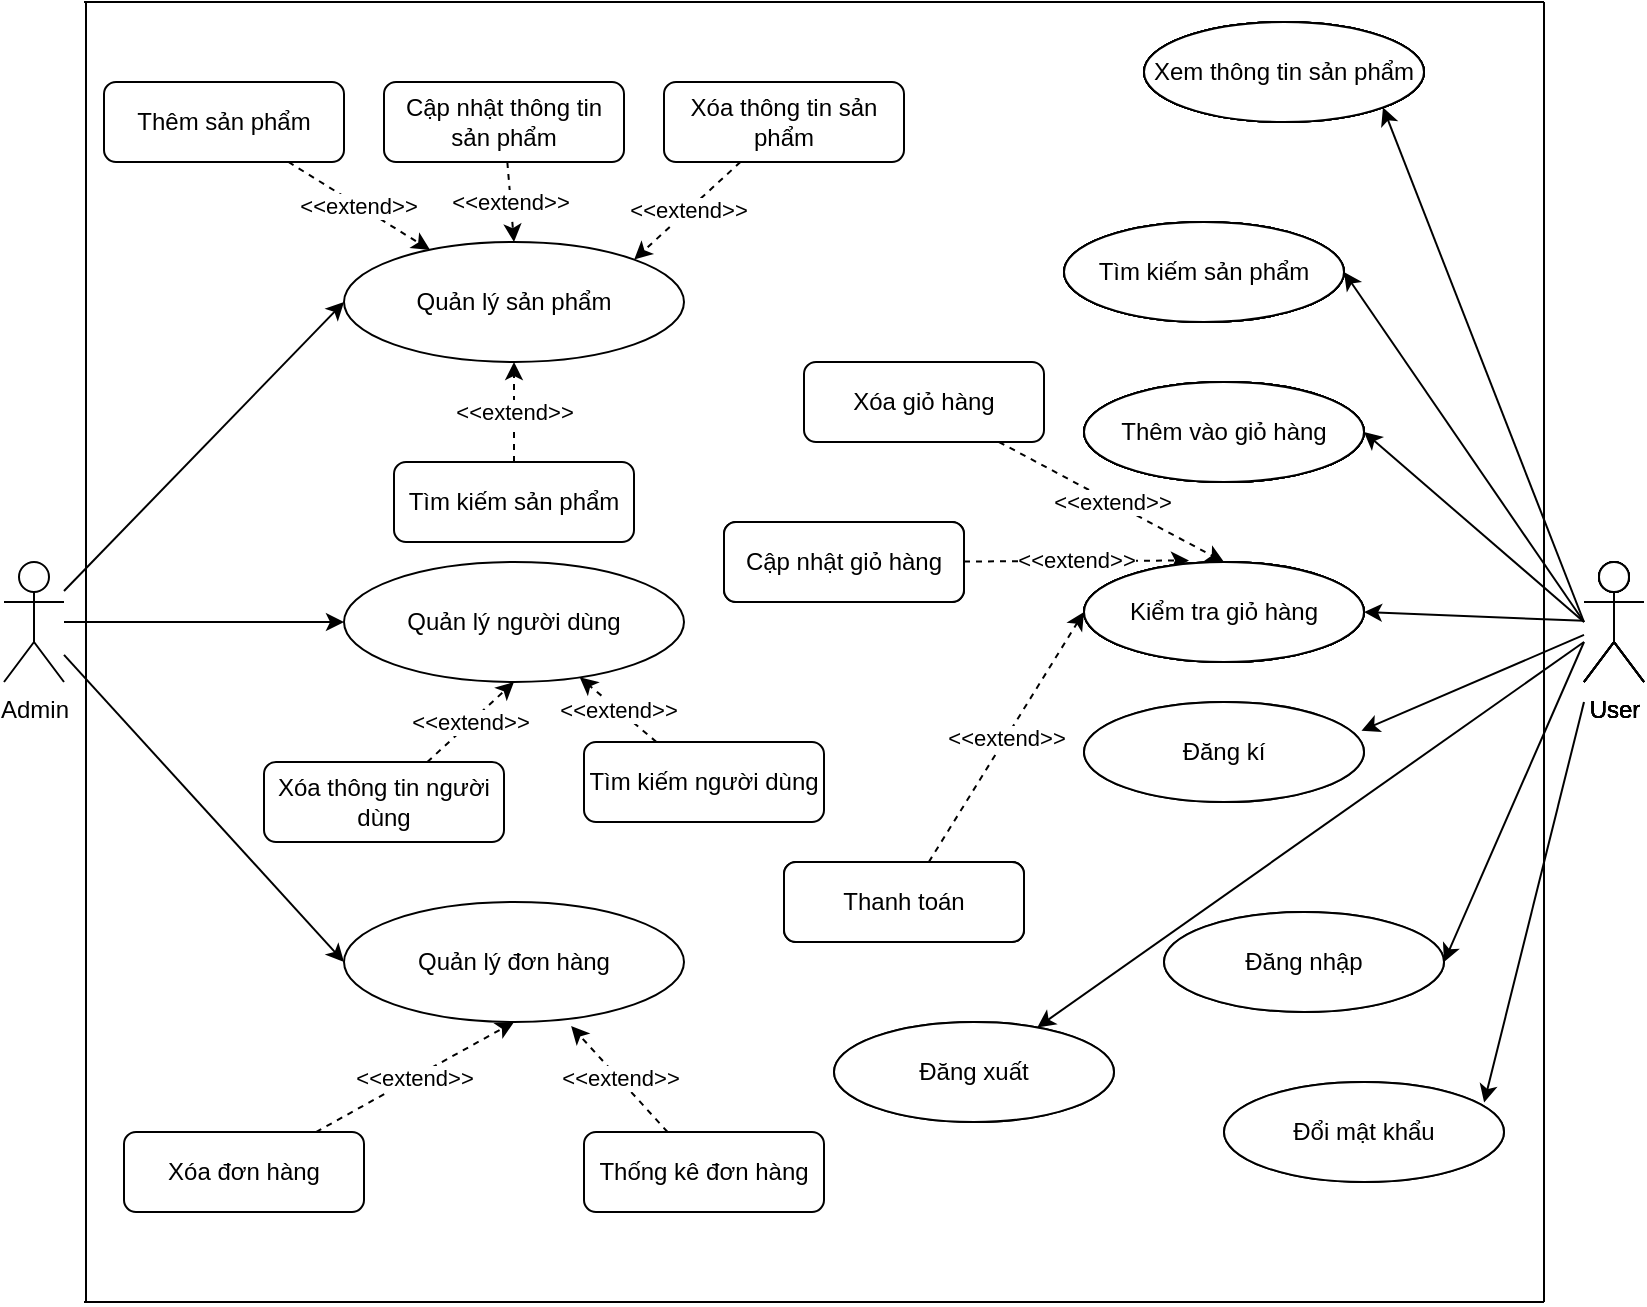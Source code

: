 <mxfile version="20.3.0" type="device" pages="5"><diagram id="xYmyKhnYwlfT40Pe_cfq" name="UC Tổng"><mxGraphModel dx="1117" dy="759" grid="1" gridSize="10" guides="1" tooltips="1" connect="1" arrows="1" fold="1" page="1" pageScale="1" pageWidth="850" pageHeight="1100" math="0" shadow="0"><root><mxCell id="0"/><mxCell id="1" parent="0"/><mxCell id="8MfMx5wrHWIkAuLsoWT--35" style="orthogonalLoop=1;jettySize=auto;html=1;entryX=0;entryY=0.5;entryDx=0;entryDy=0;verticalAlign=middle;rounded=0;jumpStyle=none;" parent="1" source="8MfMx5wrHWIkAuLsoWT--1" target="8MfMx5wrHWIkAuLsoWT--10" edge="1"><mxGeometry relative="1" as="geometry"/></mxCell><mxCell id="8MfMx5wrHWIkAuLsoWT--37" style="edgeStyle=none;rounded=0;jumpStyle=none;orthogonalLoop=1;jettySize=auto;html=1;entryX=0;entryY=0.5;entryDx=0;entryDy=0;" parent="1" source="8MfMx5wrHWIkAuLsoWT--1" target="8MfMx5wrHWIkAuLsoWT--12" edge="1"><mxGeometry relative="1" as="geometry"/></mxCell><mxCell id="8MfMx5wrHWIkAuLsoWT--38" style="edgeStyle=none;rounded=0;jumpStyle=none;orthogonalLoop=1;jettySize=auto;html=1;entryX=0;entryY=0.5;entryDx=0;entryDy=0;" parent="1" source="8MfMx5wrHWIkAuLsoWT--1" target="8MfMx5wrHWIkAuLsoWT--11" edge="1"><mxGeometry relative="1" as="geometry"/></mxCell><mxCell id="8MfMx5wrHWIkAuLsoWT--1" value="Admin" style="shape=umlActor;verticalLabelPosition=bottom;verticalAlign=top;html=1;outlineConnect=0;gradientColor=#ffffff;" parent="1" vertex="1"><mxGeometry x="10" y="360" width="30" height="60" as="geometry"/></mxCell><mxCell id="8MfMx5wrHWIkAuLsoWT--49" style="edgeStyle=none;rounded=0;jumpStyle=none;orthogonalLoop=1;jettySize=auto;html=1;entryX=1;entryY=1;entryDx=0;entryDy=0;" parent="1" target="8MfMx5wrHWIkAuLsoWT--24" edge="1"><mxGeometry relative="1" as="geometry"><mxPoint x="800" y="390" as="sourcePoint"/></mxGeometry></mxCell><mxCell id="8MfMx5wrHWIkAuLsoWT--50" style="edgeStyle=none;rounded=0;jumpStyle=none;orthogonalLoop=1;jettySize=auto;html=1;entryX=0.991;entryY=0.287;entryDx=0;entryDy=0;entryPerimeter=0;" parent="1" target="8MfMx5wrHWIkAuLsoWT--23" edge="1" source="8MfMx5wrHWIkAuLsoWT--7"><mxGeometry relative="1" as="geometry"><mxPoint x="815" y="360" as="sourcePoint"/></mxGeometry></mxCell><mxCell id="8MfMx5wrHWIkAuLsoWT--51" style="edgeStyle=none;rounded=0;jumpStyle=none;orthogonalLoop=1;jettySize=auto;html=1;entryX=1;entryY=0.5;entryDx=0;entryDy=0;" parent="1" target="8MfMx5wrHWIkAuLsoWT--31" edge="1"><mxGeometry relative="1" as="geometry"><mxPoint x="800" y="390" as="sourcePoint"/></mxGeometry></mxCell><mxCell id="8MfMx5wrHWIkAuLsoWT--53" style="edgeStyle=none;rounded=0;jumpStyle=none;orthogonalLoop=1;jettySize=auto;html=1;entryX=1;entryY=0.5;entryDx=0;entryDy=0;" parent="1" target="8MfMx5wrHWIkAuLsoWT--26" edge="1"><mxGeometry relative="1" as="geometry"><mxPoint x="800" y="390" as="sourcePoint"/></mxGeometry></mxCell><mxCell id="8MfMx5wrHWIkAuLsoWT--55" style="edgeStyle=none;rounded=0;jumpStyle=none;orthogonalLoop=1;jettySize=auto;html=1;entryX=1;entryY=0.5;entryDx=0;entryDy=0;" parent="1" source="8MfMx5wrHWIkAuLsoWT--7" target="8MfMx5wrHWIkAuLsoWT--27" edge="1"><mxGeometry relative="1" as="geometry"/></mxCell><mxCell id="8MfMx5wrHWIkAuLsoWT--7" value="User" style="shape=umlActor;verticalLabelPosition=bottom;verticalAlign=top;html=1;outlineConnect=0;" parent="1" vertex="1"><mxGeometry x="800" y="360" width="30" height="60" as="geometry"/></mxCell><mxCell id="8MfMx5wrHWIkAuLsoWT--59" style="edgeStyle=none;rounded=0;jumpStyle=none;orthogonalLoop=1;jettySize=auto;html=1;entryX=1;entryY=0.5;entryDx=0;entryDy=0;" parent="1" target="8MfMx5wrHWIkAuLsoWT--28" edge="1"><mxGeometry relative="1" as="geometry"><mxPoint x="800" y="400" as="sourcePoint"/></mxGeometry></mxCell><mxCell id="8MfMx5wrHWIkAuLsoWT--60" style="edgeStyle=none;rounded=0;jumpStyle=none;orthogonalLoop=1;jettySize=auto;html=1;" parent="1" target="8MfMx5wrHWIkAuLsoWT--29" edge="1"><mxGeometry relative="1" as="geometry"><mxPoint x="800" y="400" as="sourcePoint"/></mxGeometry></mxCell><mxCell id="8MfMx5wrHWIkAuLsoWT--61" style="edgeStyle=none;rounded=0;jumpStyle=none;orthogonalLoop=1;jettySize=auto;html=1;entryX=0.929;entryY=0.205;entryDx=0;entryDy=0;entryPerimeter=0;" parent="1" target="8MfMx5wrHWIkAuLsoWT--30" edge="1"><mxGeometry relative="1" as="geometry"><mxPoint x="800" y="430" as="sourcePoint"/></mxGeometry></mxCell><mxCell id="8MfMx5wrHWIkAuLsoWT--10" value="Quản lý sản phẩm" style="ellipse;whiteSpace=wrap;html=1;gradientColor=#ffffff;" parent="1" vertex="1"><mxGeometry x="180" y="200" width="170" height="60" as="geometry"/></mxCell><mxCell id="8MfMx5wrHWIkAuLsoWT--11" value="Quản lý đơn hàng" style="ellipse;whiteSpace=wrap;html=1;gradientColor=#ffffff;" parent="1" vertex="1"><mxGeometry x="180" y="530" width="170" height="60" as="geometry"/></mxCell><mxCell id="8MfMx5wrHWIkAuLsoWT--12" value="Quản lý người dùng" style="ellipse;whiteSpace=wrap;html=1;gradientColor=#ffffff;" parent="1" vertex="1"><mxGeometry x="180" y="360" width="170" height="60" as="geometry"/></mxCell><mxCell id="8MfMx5wrHWIkAuLsoWT--45" value="&amp;lt;&amp;lt;extend&amp;gt;&amp;gt;" style="edgeStyle=none;rounded=0;jumpStyle=none;orthogonalLoop=1;jettySize=auto;html=1;dashed=1;" parent="1" source="8MfMx5wrHWIkAuLsoWT--13" target="8MfMx5wrHWIkAuLsoWT--10" edge="1"><mxGeometry relative="1" as="geometry"/></mxCell><mxCell id="8MfMx5wrHWIkAuLsoWT--13" value="Thêm sản phẩm" style="rounded=1;whiteSpace=wrap;html=1;gradientColor=#ffffff;" parent="1" vertex="1"><mxGeometry x="60" y="120" width="120" height="40" as="geometry"/></mxCell><mxCell id="8MfMx5wrHWIkAuLsoWT--46" value="&amp;lt;&amp;lt;extend&amp;gt;&amp;gt;" style="edgeStyle=none;rounded=0;jumpStyle=none;orthogonalLoop=1;jettySize=auto;html=1;entryX=0.5;entryY=0;entryDx=0;entryDy=0;dashed=1;" parent="1" source="8MfMx5wrHWIkAuLsoWT--14" target="8MfMx5wrHWIkAuLsoWT--10" edge="1"><mxGeometry relative="1" as="geometry"/></mxCell><mxCell id="8MfMx5wrHWIkAuLsoWT--14" value="Cập nhật thông tin sản phẩm" style="rounded=1;whiteSpace=wrap;html=1;gradientColor=#ffffff;" parent="1" vertex="1"><mxGeometry x="200" y="120" width="120" height="40" as="geometry"/></mxCell><mxCell id="8MfMx5wrHWIkAuLsoWT--47" value="&amp;lt;&amp;lt;extend&amp;gt;&amp;gt;" style="edgeStyle=none;rounded=0;jumpStyle=none;orthogonalLoop=1;jettySize=auto;html=1;entryX=1;entryY=0;entryDx=0;entryDy=0;dashed=1;" parent="1" source="8MfMx5wrHWIkAuLsoWT--15" target="8MfMx5wrHWIkAuLsoWT--10" edge="1"><mxGeometry relative="1" as="geometry"/></mxCell><mxCell id="8MfMx5wrHWIkAuLsoWT--15" value="Xóa thông tin sản phẩm" style="rounded=1;whiteSpace=wrap;html=1;gradientColor=#ffffff;" parent="1" vertex="1"><mxGeometry x="340" y="120" width="120" height="40" as="geometry"/></mxCell><mxCell id="8MfMx5wrHWIkAuLsoWT--39" value="&amp;lt;&amp;lt;extend&amp;gt;&amp;gt;" style="edgeStyle=none;rounded=0;jumpStyle=none;orthogonalLoop=1;jettySize=auto;html=1;entryX=0.5;entryY=1;entryDx=0;entryDy=0;dashed=1;" parent="1" source="8MfMx5wrHWIkAuLsoWT--16" target="8MfMx5wrHWIkAuLsoWT--11" edge="1"><mxGeometry relative="1" as="geometry"/></mxCell><mxCell id="8MfMx5wrHWIkAuLsoWT--16" value="Xóa đơn hàng" style="rounded=1;whiteSpace=wrap;html=1;gradientColor=#ffffff;" parent="1" vertex="1"><mxGeometry x="70" y="645" width="120" height="40" as="geometry"/></mxCell><mxCell id="8MfMx5wrHWIkAuLsoWT--40" value="&amp;lt;&amp;lt;extend&amp;gt;&amp;gt;" style="edgeStyle=none;rounded=0;jumpStyle=none;orthogonalLoop=1;jettySize=auto;html=1;entryX=0.668;entryY=1.034;entryDx=0;entryDy=0;dashed=1;entryPerimeter=0;" parent="1" source="8MfMx5wrHWIkAuLsoWT--17" target="8MfMx5wrHWIkAuLsoWT--11" edge="1"><mxGeometry relative="1" as="geometry"/></mxCell><mxCell id="8MfMx5wrHWIkAuLsoWT--17" value="Thống kê đơn hàng" style="rounded=1;whiteSpace=wrap;html=1;gradientColor=#ffffff;" parent="1" vertex="1"><mxGeometry x="300" y="645" width="120" height="40" as="geometry"/></mxCell><mxCell id="8MfMx5wrHWIkAuLsoWT--48" value="&amp;lt;&amp;lt;extend&amp;gt;&amp;gt;" style="edgeStyle=none;rounded=0;jumpStyle=none;orthogonalLoop=1;jettySize=auto;html=1;entryX=0.5;entryY=1;entryDx=0;entryDy=0;dashed=1;" parent="1" source="8MfMx5wrHWIkAuLsoWT--18" target="8MfMx5wrHWIkAuLsoWT--10" edge="1"><mxGeometry relative="1" as="geometry"/></mxCell><mxCell id="8MfMx5wrHWIkAuLsoWT--18" value="Tìm kiếm sản phẩm" style="rounded=1;whiteSpace=wrap;html=1;gradientColor=#ffffff;" parent="1" vertex="1"><mxGeometry x="205" y="310" width="120" height="40" as="geometry"/></mxCell><mxCell id="8MfMx5wrHWIkAuLsoWT--42" value="&amp;lt;&amp;lt;extend&amp;gt;&amp;gt;" style="edgeStyle=none;rounded=0;jumpStyle=none;orthogonalLoop=1;jettySize=auto;html=1;entryX=0.5;entryY=1;entryDx=0;entryDy=0;dashed=1;" parent="1" source="8MfMx5wrHWIkAuLsoWT--20" target="8MfMx5wrHWIkAuLsoWT--12" edge="1"><mxGeometry relative="1" as="geometry"/></mxCell><mxCell id="8MfMx5wrHWIkAuLsoWT--20" value="Xóa thông tin người dùng" style="rounded=1;whiteSpace=wrap;html=1;gradientColor=#ffffff;" parent="1" vertex="1"><mxGeometry x="140" y="460" width="120" height="40" as="geometry"/></mxCell><mxCell id="8MfMx5wrHWIkAuLsoWT--44" value="&amp;lt;&amp;lt;extend&amp;gt;&amp;gt;" style="edgeStyle=none;rounded=0;jumpStyle=none;orthogonalLoop=1;jettySize=auto;html=1;dashed=1;" parent="1" source="8MfMx5wrHWIkAuLsoWT--22" target="8MfMx5wrHWIkAuLsoWT--12" edge="1"><mxGeometry relative="1" as="geometry"/></mxCell><mxCell id="8MfMx5wrHWIkAuLsoWT--22" value="Tìm kiếm người dùng" style="rounded=1;whiteSpace=wrap;html=1;gradientColor=#ffffff;" parent="1" vertex="1"><mxGeometry x="300" y="450" width="120" height="40" as="geometry"/></mxCell><mxCell id="8MfMx5wrHWIkAuLsoWT--23" value="Đăng kí" style="ellipse;whiteSpace=wrap;html=1;gradientColor=#ffffff;" parent="1" vertex="1"><mxGeometry x="550" y="430" width="140" height="50" as="geometry"/></mxCell><mxCell id="8MfMx5wrHWIkAuLsoWT--24" value="Xem thông tin sản phẩm" style="ellipse;whiteSpace=wrap;html=1;gradientColor=#ffffff;" parent="1" vertex="1"><mxGeometry x="580" y="90" width="140" height="50" as="geometry"/></mxCell><mxCell id="8MfMx5wrHWIkAuLsoWT--26" value="Thêm vào giỏ hàng" style="ellipse;whiteSpace=wrap;html=1;gradientColor=#ffffff;" parent="1" vertex="1"><mxGeometry x="550" y="270" width="140" height="50" as="geometry"/></mxCell><mxCell id="8MfMx5wrHWIkAuLsoWT--27" value="Kiểm tra giỏ hàng" style="ellipse;whiteSpace=wrap;html=1;gradientColor=#ffffff;" parent="1" vertex="1"><mxGeometry x="550" y="360" width="140" height="50" as="geometry"/></mxCell><mxCell id="8MfMx5wrHWIkAuLsoWT--28" value="Đăng nhập" style="ellipse;whiteSpace=wrap;html=1;gradientColor=#ffffff;" parent="1" vertex="1"><mxGeometry x="590" y="535" width="140" height="50" as="geometry"/></mxCell><mxCell id="8MfMx5wrHWIkAuLsoWT--29" value="Đăng xuất" style="ellipse;whiteSpace=wrap;html=1;gradientColor=#ffffff;" parent="1" vertex="1"><mxGeometry x="425" y="590" width="140" height="50" as="geometry"/></mxCell><mxCell id="8MfMx5wrHWIkAuLsoWT--30" value="Đổi mật khẩu" style="ellipse;whiteSpace=wrap;html=1;gradientColor=#ffffff;" parent="1" vertex="1"><mxGeometry x="620" y="620" width="140" height="50" as="geometry"/></mxCell><mxCell id="8MfMx5wrHWIkAuLsoWT--31" value="Tìm kiếm sản phẩm" style="ellipse;whiteSpace=wrap;html=1;gradientColor=#ffffff;" parent="1" vertex="1"><mxGeometry x="540" y="190" width="140" height="50" as="geometry"/></mxCell><mxCell id="8MfMx5wrHWIkAuLsoWT--56" value="&amp;lt;&amp;lt;extend&amp;gt;&amp;gt;" style="edgeStyle=none;rounded=0;jumpStyle=none;orthogonalLoop=1;jettySize=auto;html=1;entryX=0.5;entryY=0;entryDx=0;entryDy=0;dashed=1;" parent="1" source="8MfMx5wrHWIkAuLsoWT--32" target="8MfMx5wrHWIkAuLsoWT--27" edge="1"><mxGeometry relative="1" as="geometry"/></mxCell><mxCell id="8MfMx5wrHWIkAuLsoWT--32" value="Xóa giỏ hàng" style="rounded=1;whiteSpace=wrap;html=1;gradientColor=#ffffff;" parent="1" vertex="1"><mxGeometry x="410" y="260" width="120" height="40" as="geometry"/></mxCell><mxCell id="8MfMx5wrHWIkAuLsoWT--57" value="&amp;lt;&amp;lt;extend&amp;gt;&amp;gt;" style="edgeStyle=none;rounded=0;jumpStyle=none;orthogonalLoop=1;jettySize=auto;html=1;entryX=0.375;entryY=-0.015;entryDx=0;entryDy=0;entryPerimeter=0;dashed=1;" parent="1" source="8MfMx5wrHWIkAuLsoWT--33" target="8MfMx5wrHWIkAuLsoWT--27" edge="1"><mxGeometry relative="1" as="geometry"/></mxCell><mxCell id="8MfMx5wrHWIkAuLsoWT--33" value="Cập nhật giỏ hàng" style="rounded=1;whiteSpace=wrap;html=1;gradientColor=#ffffff;" parent="1" vertex="1"><mxGeometry x="370" y="340" width="120" height="40" as="geometry"/></mxCell><mxCell id="8MfMx5wrHWIkAuLsoWT--58" value="&amp;lt;&amp;lt;extend&amp;gt;&amp;gt;" style="edgeStyle=none;rounded=0;jumpStyle=none;orthogonalLoop=1;jettySize=auto;html=1;entryX=0;entryY=0.5;entryDx=0;entryDy=0;dashed=1;" parent="1" source="8MfMx5wrHWIkAuLsoWT--34" target="8MfMx5wrHWIkAuLsoWT--27" edge="1"><mxGeometry relative="1" as="geometry"/></mxCell><mxCell id="8MfMx5wrHWIkAuLsoWT--34" value="Thanh toán" style="rounded=1;whiteSpace=wrap;html=1;gradientColor=#ffffff;" parent="1" vertex="1"><mxGeometry x="400" y="510" width="120" height="40" as="geometry"/></mxCell><mxCell id="8MfMx5wrHWIkAuLsoWT--65" value="" style="endArrow=none;html=1;strokeWidth=1;" parent="1" edge="1"><mxGeometry width="50" height="50" relative="1" as="geometry"><mxPoint x="51" y="730" as="sourcePoint"/><mxPoint x="51" y="80" as="targetPoint"/></mxGeometry></mxCell><mxCell id="8MfMx5wrHWIkAuLsoWT--66" value="" style="endArrow=none;html=1;strokeWidth=1;" parent="1" edge="1"><mxGeometry width="50" height="50" relative="1" as="geometry"><mxPoint x="50" y="730" as="sourcePoint"/><mxPoint x="780" y="730" as="targetPoint"/></mxGeometry></mxCell><mxCell id="8MfMx5wrHWIkAuLsoWT--67" value="" style="endArrow=none;html=1;strokeWidth=1;" parent="1" edge="1"><mxGeometry width="50" height="50" relative="1" as="geometry"><mxPoint x="780" y="730" as="sourcePoint"/><mxPoint x="780" y="80" as="targetPoint"/></mxGeometry></mxCell><mxCell id="8MfMx5wrHWIkAuLsoWT--68" value="" style="endArrow=none;html=1;strokeWidth=1;" parent="1" edge="1"><mxGeometry width="50" height="50" relative="1" as="geometry"><mxPoint x="780" y="80" as="sourcePoint"/><mxPoint x="50" y="80" as="targetPoint"/></mxGeometry></mxCell><mxCell id="InEo4WVliAbwqGZLB3Pb-1" style="edgeStyle=orthogonalEdgeStyle;rounded=0;orthogonalLoop=1;jettySize=auto;html=1;exitX=0.5;exitY=1;exitDx=0;exitDy=0;" parent="1" source="8MfMx5wrHWIkAuLsoWT--33" target="8MfMx5wrHWIkAuLsoWT--33" edge="1"><mxGeometry relative="1" as="geometry"/></mxCell><mxCell id="v7PLOGK15UQkSot0sOxI-1" value="User" style="shape=umlActor;verticalLabelPosition=bottom;verticalAlign=top;html=1;outlineConnect=0;" vertex="1" parent="1"><mxGeometry x="800" y="360" width="30" height="60" as="geometry"/></mxCell><mxCell id="v7PLOGK15UQkSot0sOxI-2" value="User" style="shape=umlActor;verticalLabelPosition=bottom;verticalAlign=top;html=1;outlineConnect=0;" vertex="1" parent="1"><mxGeometry x="800" y="360" width="30" height="60" as="geometry"/></mxCell><mxCell id="v7PLOGK15UQkSot0sOxI-3" value="Thêm vào giỏ hàng" style="ellipse;whiteSpace=wrap;html=1;gradientColor=#ffffff;" vertex="1" parent="1"><mxGeometry x="550" y="270" width="140" height="50" as="geometry"/></mxCell><mxCell id="v7PLOGK15UQkSot0sOxI-4" value="User" style="shape=umlActor;verticalLabelPosition=bottom;verticalAlign=top;html=1;outlineConnect=0;" vertex="1" parent="1"><mxGeometry x="800" y="360" width="30" height="60" as="geometry"/></mxCell><mxCell id="v7PLOGK15UQkSot0sOxI-5" value="Thêm vào giỏ hàng" style="ellipse;whiteSpace=wrap;html=1;gradientColor=#ffffff;" vertex="1" parent="1"><mxGeometry x="550" y="270" width="140" height="50" as="geometry"/></mxCell><mxCell id="v7PLOGK15UQkSot0sOxI-6" value="Kiểm tra giỏ hàng" style="ellipse;whiteSpace=wrap;html=1;gradientColor=#ffffff;" vertex="1" parent="1"><mxGeometry x="550" y="360" width="140" height="50" as="geometry"/></mxCell><mxCell id="v7PLOGK15UQkSot0sOxI-7" value="User" style="shape=umlActor;verticalLabelPosition=bottom;verticalAlign=top;html=1;outlineConnect=0;" vertex="1" parent="1"><mxGeometry x="800" y="360" width="30" height="60" as="geometry"/></mxCell><mxCell id="v7PLOGK15UQkSot0sOxI-8" value="Thêm vào giỏ hàng" style="ellipse;whiteSpace=wrap;html=1;gradientColor=#ffffff;" vertex="1" parent="1"><mxGeometry x="550" y="270" width="140" height="50" as="geometry"/></mxCell><mxCell id="v7PLOGK15UQkSot0sOxI-9" value="Kiểm tra giỏ hàng" style="ellipse;whiteSpace=wrap;html=1;gradientColor=#ffffff;" vertex="1" parent="1"><mxGeometry x="550" y="360" width="140" height="50" as="geometry"/></mxCell><mxCell id="v7PLOGK15UQkSot0sOxI-10" value="User" style="shape=umlActor;verticalLabelPosition=bottom;verticalAlign=top;html=1;outlineConnect=0;" vertex="1" parent="1"><mxGeometry x="800" y="360" width="30" height="60" as="geometry"/></mxCell><mxCell id="v7PLOGK15UQkSot0sOxI-11" value="Thêm vào giỏ hàng" style="ellipse;whiteSpace=wrap;html=1;gradientColor=#ffffff;" vertex="1" parent="1"><mxGeometry x="550" y="270" width="140" height="50" as="geometry"/></mxCell><mxCell id="v7PLOGK15UQkSot0sOxI-12" value="Kiểm tra giỏ hàng" style="ellipse;whiteSpace=wrap;html=1;gradientColor=#ffffff;" vertex="1" parent="1"><mxGeometry x="550" y="360" width="140" height="50" as="geometry"/></mxCell><mxCell id="v7PLOGK15UQkSot0sOxI-13" value="Tìm kiếm sản phẩm" style="ellipse;whiteSpace=wrap;html=1;gradientColor=#ffffff;" vertex="1" parent="1"><mxGeometry x="540" y="190" width="140" height="50" as="geometry"/></mxCell><mxCell id="v7PLOGK15UQkSot0sOxI-14" value="Xem thông tin sản phẩm" style="ellipse;whiteSpace=wrap;html=1;gradientColor=#ffffff;" vertex="1" parent="1"><mxGeometry x="580" y="90" width="140" height="50" as="geometry"/></mxCell><mxCell id="v7PLOGK15UQkSot0sOxI-15" value="Xem thông tin sản phẩm" style="ellipse;whiteSpace=wrap;html=1;gradientColor=#ffffff;" vertex="1" parent="1"><mxGeometry x="580" y="90" width="140" height="50" as="geometry"/></mxCell><mxCell id="v7PLOGK15UQkSot0sOxI-16" value="Xem thông tin sản phẩm" style="ellipse;whiteSpace=wrap;html=1;gradientColor=#ffffff;" vertex="1" parent="1"><mxGeometry x="580" y="90" width="140" height="50" as="geometry"/></mxCell><mxCell id="v7PLOGK15UQkSot0sOxI-17" value="Tìm kiếm sản phẩm" style="ellipse;whiteSpace=wrap;html=1;gradientColor=#ffffff;" vertex="1" parent="1"><mxGeometry x="540" y="190" width="140" height="50" as="geometry"/></mxCell><mxCell id="v7PLOGK15UQkSot0sOxI-18" value="Xem thông tin sản phẩm" style="ellipse;whiteSpace=wrap;html=1;gradientColor=#ffffff;" vertex="1" parent="1"><mxGeometry x="580" y="90" width="140" height="50" as="geometry"/></mxCell><mxCell id="v7PLOGK15UQkSot0sOxI-19" value="Tìm kiếm sản phẩm" style="ellipse;whiteSpace=wrap;html=1;gradientColor=#ffffff;" vertex="1" parent="1"><mxGeometry x="540" y="190" width="140" height="50" as="geometry"/></mxCell><mxCell id="v7PLOGK15UQkSot0sOxI-20" value="Xem thông tin sản phẩm" style="ellipse;whiteSpace=wrap;html=1;gradientColor=#ffffff;" vertex="1" parent="1"><mxGeometry x="580" y="90" width="140" height="50" as="geometry"/></mxCell><mxCell id="v7PLOGK15UQkSot0sOxI-21" value="Tìm kiếm sản phẩm" style="ellipse;whiteSpace=wrap;html=1;gradientColor=#ffffff;" vertex="1" parent="1"><mxGeometry x="540" y="190" width="140" height="50" as="geometry"/></mxCell><mxCell id="v7PLOGK15UQkSot0sOxI-22" value="Thêm vào giỏ hàng" style="ellipse;whiteSpace=wrap;html=1;gradientColor=#ffffff;" vertex="1" parent="1"><mxGeometry x="550" y="270" width="140" height="50" as="geometry"/></mxCell><mxCell id="v7PLOGK15UQkSot0sOxI-23" value="Kiểm tra giỏ hàng" style="ellipse;whiteSpace=wrap;html=1;gradientColor=#ffffff;" vertex="1" parent="1"><mxGeometry x="550" y="360" width="140" height="50" as="geometry"/></mxCell><mxCell id="v7PLOGK15UQkSot0sOxI-24" value="Xem thông tin sản phẩm" style="ellipse;whiteSpace=wrap;html=1;gradientColor=#ffffff;" vertex="1" parent="1"><mxGeometry x="580" y="90" width="140" height="50" as="geometry"/></mxCell><mxCell id="v7PLOGK15UQkSot0sOxI-25" value="Tìm kiếm sản phẩm" style="ellipse;whiteSpace=wrap;html=1;gradientColor=#ffffff;" vertex="1" parent="1"><mxGeometry x="540" y="190" width="140" height="50" as="geometry"/></mxCell><mxCell id="v7PLOGK15UQkSot0sOxI-26" value="Thêm vào giỏ hàng" style="ellipse;whiteSpace=wrap;html=1;gradientColor=#ffffff;" vertex="1" parent="1"><mxGeometry x="550" y="270" width="140" height="50" as="geometry"/></mxCell><mxCell id="v7PLOGK15UQkSot0sOxI-27" value="Kiểm tra giỏ hàng" style="ellipse;whiteSpace=wrap;html=1;gradientColor=#ffffff;" vertex="1" parent="1"><mxGeometry x="550" y="360" width="140" height="50" as="geometry"/></mxCell><mxCell id="v7PLOGK15UQkSot0sOxI-28" value="Đăng kí" style="ellipse;whiteSpace=wrap;html=1;gradientColor=#ffffff;" vertex="1" parent="1"><mxGeometry x="550" y="430" width="140" height="50" as="geometry"/></mxCell><mxCell id="v7PLOGK15UQkSot0sOxI-29" value="Đăng nhập" style="ellipse;whiteSpace=wrap;html=1;gradientColor=#ffffff;" vertex="1" parent="1"><mxGeometry x="590" y="535" width="140" height="50" as="geometry"/></mxCell><mxCell id="v7PLOGK15UQkSot0sOxI-30" value="Đổi mật khẩu" style="ellipse;whiteSpace=wrap;html=1;gradientColor=#ffffff;" vertex="1" parent="1"><mxGeometry x="620" y="620" width="140" height="50" as="geometry"/></mxCell><mxCell id="v7PLOGK15UQkSot0sOxI-31" value="Đăng xuất" style="ellipse;whiteSpace=wrap;html=1;gradientColor=#ffffff;" vertex="1" parent="1"><mxGeometry x="425" y="590" width="140" height="50" as="geometry"/></mxCell><mxCell id="v7PLOGK15UQkSot0sOxI-32" value="Thanh toán" style="rounded=1;whiteSpace=wrap;html=1;gradientColor=#ffffff;" vertex="1" parent="1"><mxGeometry x="400" y="510" width="120" height="40" as="geometry"/></mxCell><mxCell id="v7PLOGK15UQkSot0sOxI-33" value="Cập nhật giỏ hàng" style="rounded=1;whiteSpace=wrap;html=1;gradientColor=#ffffff;" vertex="1" parent="1"><mxGeometry x="370" y="340" width="120" height="40" as="geometry"/></mxCell></root></mxGraphModel></diagram><diagram id="CBkavcTUb1k-5T-62zWz" name="UC Admin"><mxGraphModel dx="1117" dy="759" grid="1" gridSize="10" guides="1" tooltips="1" connect="1" arrows="1" fold="1" page="1" pageScale="1" pageWidth="850" pageHeight="1100" math="0" shadow="0"><root><mxCell id="0"/><mxCell id="1" parent="0"/><mxCell id="kSZb0wZIrActVbfZPG0p-1" style="orthogonalLoop=1;jettySize=auto;html=1;entryX=0;entryY=0.5;entryDx=0;entryDy=0;verticalAlign=middle;rounded=0;jumpStyle=none;" edge="1" parent="1" source="kSZb0wZIrActVbfZPG0p-4" target="kSZb0wZIrActVbfZPG0p-14"><mxGeometry relative="1" as="geometry"/></mxCell><mxCell id="kSZb0wZIrActVbfZPG0p-2" style="edgeStyle=none;rounded=0;jumpStyle=none;orthogonalLoop=1;jettySize=auto;html=1;entryX=0;entryY=0.5;entryDx=0;entryDy=0;" edge="1" parent="1" source="kSZb0wZIrActVbfZPG0p-4" target="kSZb0wZIrActVbfZPG0p-16"><mxGeometry relative="1" as="geometry"/></mxCell><mxCell id="kSZb0wZIrActVbfZPG0p-3" style="edgeStyle=none;rounded=0;jumpStyle=none;orthogonalLoop=1;jettySize=auto;html=1;entryX=0;entryY=0.5;entryDx=0;entryDy=0;" edge="1" parent="1" source="kSZb0wZIrActVbfZPG0p-4" target="kSZb0wZIrActVbfZPG0p-15"><mxGeometry relative="1" as="geometry"/></mxCell><mxCell id="kSZb0wZIrActVbfZPG0p-4" value="Admin" style="shape=umlActor;verticalLabelPosition=bottom;verticalAlign=top;html=1;outlineConnect=0;gradientColor=#ffffff;" vertex="1" parent="1"><mxGeometry x="10" y="360" width="30" height="60" as="geometry"/></mxCell><mxCell id="kSZb0wZIrActVbfZPG0p-14" value="Quản lý sản phẩm" style="ellipse;whiteSpace=wrap;html=1;gradientColor=#ffffff;" vertex="1" parent="1"><mxGeometry x="180" y="200" width="170" height="60" as="geometry"/></mxCell><mxCell id="kSZb0wZIrActVbfZPG0p-15" value="Quản lý đơn hàng" style="ellipse;whiteSpace=wrap;html=1;gradientColor=#ffffff;" vertex="1" parent="1"><mxGeometry x="180" y="530" width="170" height="60" as="geometry"/></mxCell><mxCell id="kSZb0wZIrActVbfZPG0p-16" value="Quản lý người dùng" style="ellipse;whiteSpace=wrap;html=1;gradientColor=#ffffff;" vertex="1" parent="1"><mxGeometry x="180" y="360" width="170" height="60" as="geometry"/></mxCell><mxCell id="kSZb0wZIrActVbfZPG0p-17" value="&amp;lt;&amp;lt;extend&amp;gt;&amp;gt;" style="edgeStyle=none;rounded=0;jumpStyle=none;orthogonalLoop=1;jettySize=auto;html=1;dashed=1;" edge="1" parent="1" source="kSZb0wZIrActVbfZPG0p-18" target="kSZb0wZIrActVbfZPG0p-14"><mxGeometry relative="1" as="geometry"/></mxCell><mxCell id="kSZb0wZIrActVbfZPG0p-18" value="Thêm sản phẩm" style="rounded=1;whiteSpace=wrap;html=1;gradientColor=#ffffff;" vertex="1" parent="1"><mxGeometry x="60" y="120" width="120" height="40" as="geometry"/></mxCell><mxCell id="kSZb0wZIrActVbfZPG0p-19" value="&amp;lt;&amp;lt;extend&amp;gt;&amp;gt;" style="edgeStyle=none;rounded=0;jumpStyle=none;orthogonalLoop=1;jettySize=auto;html=1;entryX=0.5;entryY=0;entryDx=0;entryDy=0;dashed=1;" edge="1" parent="1" source="kSZb0wZIrActVbfZPG0p-20" target="kSZb0wZIrActVbfZPG0p-14"><mxGeometry relative="1" as="geometry"/></mxCell><mxCell id="kSZb0wZIrActVbfZPG0p-20" value="Cập nhật thông tin sản phẩm" style="rounded=1;whiteSpace=wrap;html=1;gradientColor=#ffffff;" vertex="1" parent="1"><mxGeometry x="200" y="120" width="120" height="40" as="geometry"/></mxCell><mxCell id="kSZb0wZIrActVbfZPG0p-21" value="&amp;lt;&amp;lt;extend&amp;gt;&amp;gt;" style="edgeStyle=none;rounded=0;jumpStyle=none;orthogonalLoop=1;jettySize=auto;html=1;entryX=1;entryY=0;entryDx=0;entryDy=0;dashed=1;" edge="1" parent="1" source="kSZb0wZIrActVbfZPG0p-22" target="kSZb0wZIrActVbfZPG0p-14"><mxGeometry relative="1" as="geometry"/></mxCell><mxCell id="kSZb0wZIrActVbfZPG0p-22" value="Xóa thông tin sản phẩm" style="rounded=1;whiteSpace=wrap;html=1;gradientColor=#ffffff;" vertex="1" parent="1"><mxGeometry x="340" y="120" width="120" height="40" as="geometry"/></mxCell><mxCell id="kSZb0wZIrActVbfZPG0p-23" value="&amp;lt;&amp;lt;extend&amp;gt;&amp;gt;" style="edgeStyle=none;rounded=0;jumpStyle=none;orthogonalLoop=1;jettySize=auto;html=1;entryX=0.5;entryY=1;entryDx=0;entryDy=0;dashed=1;" edge="1" parent="1" source="kSZb0wZIrActVbfZPG0p-24" target="kSZb0wZIrActVbfZPG0p-15"><mxGeometry relative="1" as="geometry"/></mxCell><mxCell id="kSZb0wZIrActVbfZPG0p-24" value="Xóa đơn hàng" style="rounded=1;whiteSpace=wrap;html=1;gradientColor=#ffffff;" vertex="1" parent="1"><mxGeometry x="70" y="645" width="120" height="40" as="geometry"/></mxCell><mxCell id="kSZb0wZIrActVbfZPG0p-25" value="&amp;lt;&amp;lt;extend&amp;gt;&amp;gt;" style="edgeStyle=none;rounded=0;jumpStyle=none;orthogonalLoop=1;jettySize=auto;html=1;entryX=0.668;entryY=1.034;entryDx=0;entryDy=0;dashed=1;entryPerimeter=0;" edge="1" parent="1" source="kSZb0wZIrActVbfZPG0p-26" target="kSZb0wZIrActVbfZPG0p-15"><mxGeometry relative="1" as="geometry"/></mxCell><mxCell id="kSZb0wZIrActVbfZPG0p-26" value="Thống kê đơn hàng" style="rounded=1;whiteSpace=wrap;html=1;gradientColor=#ffffff;" vertex="1" parent="1"><mxGeometry x="300" y="645" width="120" height="40" as="geometry"/></mxCell><mxCell id="kSZb0wZIrActVbfZPG0p-27" value="&amp;lt;&amp;lt;extend&amp;gt;&amp;gt;" style="edgeStyle=none;rounded=0;jumpStyle=none;orthogonalLoop=1;jettySize=auto;html=1;entryX=0.5;entryY=1;entryDx=0;entryDy=0;dashed=1;" edge="1" parent="1" source="kSZb0wZIrActVbfZPG0p-28" target="kSZb0wZIrActVbfZPG0p-14"><mxGeometry relative="1" as="geometry"/></mxCell><mxCell id="kSZb0wZIrActVbfZPG0p-28" value="Tìm kiếm sản phẩm" style="rounded=1;whiteSpace=wrap;html=1;gradientColor=#ffffff;" vertex="1" parent="1"><mxGeometry x="205" y="310" width="120" height="40" as="geometry"/></mxCell><mxCell id="kSZb0wZIrActVbfZPG0p-29" value="&amp;lt;&amp;lt;extend&amp;gt;&amp;gt;" style="edgeStyle=none;rounded=0;jumpStyle=none;orthogonalLoop=1;jettySize=auto;html=1;entryX=0.5;entryY=1;entryDx=0;entryDy=0;dashed=1;" edge="1" parent="1" source="kSZb0wZIrActVbfZPG0p-30" target="kSZb0wZIrActVbfZPG0p-16"><mxGeometry relative="1" as="geometry"/></mxCell><mxCell id="kSZb0wZIrActVbfZPG0p-30" value="Xóa thông tin người dùng" style="rounded=1;whiteSpace=wrap;html=1;gradientColor=#ffffff;" vertex="1" parent="1"><mxGeometry x="140" y="460" width="120" height="40" as="geometry"/></mxCell><mxCell id="kSZb0wZIrActVbfZPG0p-31" value="&amp;lt;&amp;lt;extend&amp;gt;&amp;gt;" style="edgeStyle=none;rounded=0;jumpStyle=none;orthogonalLoop=1;jettySize=auto;html=1;dashed=1;" edge="1" parent="1" source="kSZb0wZIrActVbfZPG0p-32" target="kSZb0wZIrActVbfZPG0p-16"><mxGeometry relative="1" as="geometry"/></mxCell><mxCell id="kSZb0wZIrActVbfZPG0p-32" value="Tìm kiếm người dùng" style="rounded=1;whiteSpace=wrap;html=1;gradientColor=#ffffff;" vertex="1" parent="1"><mxGeometry x="300" y="450" width="120" height="40" as="geometry"/></mxCell><mxCell id="kSZb0wZIrActVbfZPG0p-51" style="edgeStyle=orthogonalEdgeStyle;rounded=0;orthogonalLoop=1;jettySize=auto;html=1;exitX=0.5;exitY=1;exitDx=0;exitDy=0;" edge="1" parent="1"><mxGeometry relative="1" as="geometry"><mxPoint x="430" y="380" as="sourcePoint"/><mxPoint x="430" y="380" as="targetPoint"/></mxGeometry></mxCell></root></mxGraphModel></diagram><diagram id="60gfp8Z0OyHgEhxjDl2s" name="UC User"><mxGraphModel dx="1117" dy="759" grid="1" gridSize="10" guides="1" tooltips="1" connect="1" arrows="1" fold="1" page="1" pageScale="1" pageWidth="850" pageHeight="1100" math="0" shadow="0"><root><mxCell id="0"/><mxCell id="1" parent="0"/><mxCell id="wEFPX9C2YukJQZRt2Uf_-5" style="edgeStyle=none;rounded=0;jumpStyle=none;orthogonalLoop=1;jettySize=auto;html=1;entryX=1;entryY=1;entryDx=0;entryDy=0;" edge="1" parent="1" target="wEFPX9C2YukJQZRt2Uf_-34"><mxGeometry relative="1" as="geometry"><mxPoint x="800" y="390" as="sourcePoint"/></mxGeometry></mxCell><mxCell id="wEFPX9C2YukJQZRt2Uf_-6" style="edgeStyle=none;rounded=0;jumpStyle=none;orthogonalLoop=1;jettySize=auto;html=1;entryX=0.991;entryY=0.287;entryDx=0;entryDy=0;entryPerimeter=0;" edge="1" parent="1" source="wEFPX9C2YukJQZRt2Uf_-10" target="wEFPX9C2YukJQZRt2Uf_-33"><mxGeometry relative="1" as="geometry"><mxPoint x="815" y="360" as="sourcePoint"/></mxGeometry></mxCell><mxCell id="wEFPX9C2YukJQZRt2Uf_-7" style="edgeStyle=none;rounded=0;jumpStyle=none;orthogonalLoop=1;jettySize=auto;html=1;entryX=1;entryY=0.5;entryDx=0;entryDy=0;" edge="1" parent="1" target="wEFPX9C2YukJQZRt2Uf_-40"><mxGeometry relative="1" as="geometry"><mxPoint x="800" y="390" as="sourcePoint"/></mxGeometry></mxCell><mxCell id="wEFPX9C2YukJQZRt2Uf_-8" style="edgeStyle=none;rounded=0;jumpStyle=none;orthogonalLoop=1;jettySize=auto;html=1;entryX=1;entryY=0.5;entryDx=0;entryDy=0;" edge="1" parent="1" target="wEFPX9C2YukJQZRt2Uf_-35"><mxGeometry relative="1" as="geometry"><mxPoint x="800" y="390" as="sourcePoint"/></mxGeometry></mxCell><mxCell id="wEFPX9C2YukJQZRt2Uf_-9" style="edgeStyle=none;rounded=0;jumpStyle=none;orthogonalLoop=1;jettySize=auto;html=1;entryX=1;entryY=0.5;entryDx=0;entryDy=0;" edge="1" parent="1" source="wEFPX9C2YukJQZRt2Uf_-10" target="wEFPX9C2YukJQZRt2Uf_-36"><mxGeometry relative="1" as="geometry"/></mxCell><mxCell id="wEFPX9C2YukJQZRt2Uf_-10" value="User" style="shape=umlActor;verticalLabelPosition=bottom;verticalAlign=top;html=1;outlineConnect=0;" vertex="1" parent="1"><mxGeometry x="800" y="360" width="30" height="60" as="geometry"/></mxCell><mxCell id="wEFPX9C2YukJQZRt2Uf_-11" style="edgeStyle=none;rounded=0;jumpStyle=none;orthogonalLoop=1;jettySize=auto;html=1;entryX=1;entryY=0.5;entryDx=0;entryDy=0;" edge="1" parent="1" target="wEFPX9C2YukJQZRt2Uf_-37"><mxGeometry relative="1" as="geometry"><mxPoint x="800" y="400" as="sourcePoint"/></mxGeometry></mxCell><mxCell id="wEFPX9C2YukJQZRt2Uf_-12" style="edgeStyle=none;rounded=0;jumpStyle=none;orthogonalLoop=1;jettySize=auto;html=1;" edge="1" parent="1" target="wEFPX9C2YukJQZRt2Uf_-38"><mxGeometry relative="1" as="geometry"><mxPoint x="800" y="400" as="sourcePoint"/></mxGeometry></mxCell><mxCell id="wEFPX9C2YukJQZRt2Uf_-13" style="edgeStyle=none;rounded=0;jumpStyle=none;orthogonalLoop=1;jettySize=auto;html=1;entryX=0.929;entryY=0.205;entryDx=0;entryDy=0;entryPerimeter=0;" edge="1" parent="1" target="wEFPX9C2YukJQZRt2Uf_-39"><mxGeometry relative="1" as="geometry"><mxPoint x="800" y="430" as="sourcePoint"/></mxGeometry></mxCell><mxCell id="wEFPX9C2YukJQZRt2Uf_-33" value="Đăng kí" style="ellipse;whiteSpace=wrap;html=1;gradientColor=#ffffff;" vertex="1" parent="1"><mxGeometry x="550" y="430" width="140" height="50" as="geometry"/></mxCell><mxCell id="wEFPX9C2YukJQZRt2Uf_-34" value="Xem thông tin sản phẩm" style="ellipse;whiteSpace=wrap;html=1;gradientColor=#ffffff;" vertex="1" parent="1"><mxGeometry x="580" y="90" width="140" height="50" as="geometry"/></mxCell><mxCell id="wEFPX9C2YukJQZRt2Uf_-35" value="Thêm vào giỏ hàng" style="ellipse;whiteSpace=wrap;html=1;gradientColor=#ffffff;" vertex="1" parent="1"><mxGeometry x="550" y="270" width="140" height="50" as="geometry"/></mxCell><mxCell id="wEFPX9C2YukJQZRt2Uf_-36" value="Kiểm tra giỏ hàng" style="ellipse;whiteSpace=wrap;html=1;gradientColor=#ffffff;" vertex="1" parent="1"><mxGeometry x="550" y="360" width="140" height="50" as="geometry"/></mxCell><mxCell id="wEFPX9C2YukJQZRt2Uf_-37" value="Đăng nhập" style="ellipse;whiteSpace=wrap;html=1;gradientColor=#ffffff;" vertex="1" parent="1"><mxGeometry x="590" y="535" width="140" height="50" as="geometry"/></mxCell><mxCell id="wEFPX9C2YukJQZRt2Uf_-38" value="Đăng xuất" style="ellipse;whiteSpace=wrap;html=1;gradientColor=#ffffff;" vertex="1" parent="1"><mxGeometry x="425" y="590" width="140" height="50" as="geometry"/></mxCell><mxCell id="wEFPX9C2YukJQZRt2Uf_-39" value="Đổi mật khẩu" style="ellipse;whiteSpace=wrap;html=1;gradientColor=#ffffff;" vertex="1" parent="1"><mxGeometry x="620" y="620" width="140" height="50" as="geometry"/></mxCell><mxCell id="wEFPX9C2YukJQZRt2Uf_-40" value="Tìm kiếm sản phẩm" style="ellipse;whiteSpace=wrap;html=1;gradientColor=#ffffff;" vertex="1" parent="1"><mxGeometry x="540" y="190" width="140" height="50" as="geometry"/></mxCell><mxCell id="wEFPX9C2YukJQZRt2Uf_-41" value="&amp;lt;&amp;lt;extend&amp;gt;&amp;gt;" style="edgeStyle=none;rounded=0;jumpStyle=none;orthogonalLoop=1;jettySize=auto;html=1;entryX=0.5;entryY=0;entryDx=0;entryDy=0;dashed=1;" edge="1" parent="1" source="wEFPX9C2YukJQZRt2Uf_-42" target="wEFPX9C2YukJQZRt2Uf_-36"><mxGeometry relative="1" as="geometry"/></mxCell><mxCell id="wEFPX9C2YukJQZRt2Uf_-42" value="Xóa giỏ hàng" style="rounded=1;whiteSpace=wrap;html=1;gradientColor=#ffffff;" vertex="1" parent="1"><mxGeometry x="410" y="260" width="120" height="40" as="geometry"/></mxCell><mxCell id="wEFPX9C2YukJQZRt2Uf_-43" value="&amp;lt;&amp;lt;extend&amp;gt;&amp;gt;" style="edgeStyle=none;rounded=0;jumpStyle=none;orthogonalLoop=1;jettySize=auto;html=1;entryX=0.375;entryY=-0.015;entryDx=0;entryDy=0;entryPerimeter=0;dashed=1;" edge="1" parent="1" source="wEFPX9C2YukJQZRt2Uf_-44" target="wEFPX9C2YukJQZRt2Uf_-36"><mxGeometry relative="1" as="geometry"/></mxCell><mxCell id="wEFPX9C2YukJQZRt2Uf_-44" value="Cập nhật giỏ hàng" style="rounded=1;whiteSpace=wrap;html=1;gradientColor=#ffffff;" vertex="1" parent="1"><mxGeometry x="370" y="340" width="120" height="40" as="geometry"/></mxCell><mxCell id="wEFPX9C2YukJQZRt2Uf_-45" value="&amp;lt;&amp;lt;extend&amp;gt;&amp;gt;" style="edgeStyle=none;rounded=0;jumpStyle=none;orthogonalLoop=1;jettySize=auto;html=1;entryX=0;entryY=0.5;entryDx=0;entryDy=0;dashed=1;" edge="1" parent="1" source="wEFPX9C2YukJQZRt2Uf_-46" target="wEFPX9C2YukJQZRt2Uf_-36"><mxGeometry relative="1" as="geometry"/></mxCell><mxCell id="wEFPX9C2YukJQZRt2Uf_-46" value="Thanh toán" style="rounded=1;whiteSpace=wrap;html=1;gradientColor=#ffffff;" vertex="1" parent="1"><mxGeometry x="400" y="510" width="120" height="40" as="geometry"/></mxCell><mxCell id="wEFPX9C2YukJQZRt2Uf_-51" style="edgeStyle=orthogonalEdgeStyle;rounded=0;orthogonalLoop=1;jettySize=auto;html=1;exitX=0.5;exitY=1;exitDx=0;exitDy=0;" edge="1" parent="1" source="wEFPX9C2YukJQZRt2Uf_-44" target="wEFPX9C2YukJQZRt2Uf_-44"><mxGeometry relative="1" as="geometry"/></mxCell><mxCell id="wEFPX9C2YukJQZRt2Uf_-52" value="User" style="shape=umlActor;verticalLabelPosition=bottom;verticalAlign=top;html=1;outlineConnect=0;" vertex="1" parent="1"><mxGeometry x="800" y="360" width="30" height="60" as="geometry"/></mxCell><mxCell id="wEFPX9C2YukJQZRt2Uf_-53" value="User" style="shape=umlActor;verticalLabelPosition=bottom;verticalAlign=top;html=1;outlineConnect=0;" vertex="1" parent="1"><mxGeometry x="800" y="360" width="30" height="60" as="geometry"/></mxCell><mxCell id="wEFPX9C2YukJQZRt2Uf_-54" value="Thêm vào giỏ hàng" style="ellipse;whiteSpace=wrap;html=1;gradientColor=#ffffff;" vertex="1" parent="1"><mxGeometry x="550" y="270" width="140" height="50" as="geometry"/></mxCell><mxCell id="wEFPX9C2YukJQZRt2Uf_-55" value="User" style="shape=umlActor;verticalLabelPosition=bottom;verticalAlign=top;html=1;outlineConnect=0;" vertex="1" parent="1"><mxGeometry x="800" y="360" width="30" height="60" as="geometry"/></mxCell><mxCell id="wEFPX9C2YukJQZRt2Uf_-56" value="Thêm vào giỏ hàng" style="ellipse;whiteSpace=wrap;html=1;gradientColor=#ffffff;" vertex="1" parent="1"><mxGeometry x="550" y="270" width="140" height="50" as="geometry"/></mxCell><mxCell id="wEFPX9C2YukJQZRt2Uf_-57" value="Kiểm tra giỏ hàng" style="ellipse;whiteSpace=wrap;html=1;gradientColor=#ffffff;" vertex="1" parent="1"><mxGeometry x="550" y="360" width="140" height="50" as="geometry"/></mxCell><mxCell id="wEFPX9C2YukJQZRt2Uf_-58" value="User" style="shape=umlActor;verticalLabelPosition=bottom;verticalAlign=top;html=1;outlineConnect=0;" vertex="1" parent="1"><mxGeometry x="800" y="360" width="30" height="60" as="geometry"/></mxCell><mxCell id="wEFPX9C2YukJQZRt2Uf_-59" value="Thêm vào giỏ hàng" style="ellipse;whiteSpace=wrap;html=1;gradientColor=#ffffff;" vertex="1" parent="1"><mxGeometry x="550" y="270" width="140" height="50" as="geometry"/></mxCell><mxCell id="wEFPX9C2YukJQZRt2Uf_-60" value="Kiểm tra giỏ hàng" style="ellipse;whiteSpace=wrap;html=1;gradientColor=#ffffff;" vertex="1" parent="1"><mxGeometry x="550" y="360" width="140" height="50" as="geometry"/></mxCell><mxCell id="wEFPX9C2YukJQZRt2Uf_-61" value="User" style="shape=umlActor;verticalLabelPosition=bottom;verticalAlign=top;html=1;outlineConnect=0;" vertex="1" parent="1"><mxGeometry x="800" y="360" width="30" height="60" as="geometry"/></mxCell><mxCell id="wEFPX9C2YukJQZRt2Uf_-62" value="Thêm vào giỏ hàng" style="ellipse;whiteSpace=wrap;html=1;gradientColor=#ffffff;" vertex="1" parent="1"><mxGeometry x="550" y="270" width="140" height="50" as="geometry"/></mxCell><mxCell id="wEFPX9C2YukJQZRt2Uf_-63" value="Kiểm tra giỏ hàng" style="ellipse;whiteSpace=wrap;html=1;gradientColor=#ffffff;" vertex="1" parent="1"><mxGeometry x="550" y="360" width="140" height="50" as="geometry"/></mxCell><mxCell id="wEFPX9C2YukJQZRt2Uf_-64" value="Tìm kiếm sản phẩm" style="ellipse;whiteSpace=wrap;html=1;gradientColor=#ffffff;" vertex="1" parent="1"><mxGeometry x="540" y="190" width="140" height="50" as="geometry"/></mxCell><mxCell id="wEFPX9C2YukJQZRt2Uf_-65" value="Xem thông tin sản phẩm" style="ellipse;whiteSpace=wrap;html=1;gradientColor=#ffffff;" vertex="1" parent="1"><mxGeometry x="580" y="90" width="140" height="50" as="geometry"/></mxCell><mxCell id="wEFPX9C2YukJQZRt2Uf_-66" value="Xem thông tin sản phẩm" style="ellipse;whiteSpace=wrap;html=1;gradientColor=#ffffff;" vertex="1" parent="1"><mxGeometry x="580" y="90" width="140" height="50" as="geometry"/></mxCell><mxCell id="wEFPX9C2YukJQZRt2Uf_-67" value="Xem thông tin sản phẩm" style="ellipse;whiteSpace=wrap;html=1;gradientColor=#ffffff;" vertex="1" parent="1"><mxGeometry x="580" y="90" width="140" height="50" as="geometry"/></mxCell><mxCell id="wEFPX9C2YukJQZRt2Uf_-68" value="Tìm kiếm sản phẩm" style="ellipse;whiteSpace=wrap;html=1;gradientColor=#ffffff;" vertex="1" parent="1"><mxGeometry x="540" y="190" width="140" height="50" as="geometry"/></mxCell><mxCell id="wEFPX9C2YukJQZRt2Uf_-69" value="Xem thông tin sản phẩm" style="ellipse;whiteSpace=wrap;html=1;gradientColor=#ffffff;" vertex="1" parent="1"><mxGeometry x="580" y="90" width="140" height="50" as="geometry"/></mxCell><mxCell id="wEFPX9C2YukJQZRt2Uf_-70" value="Tìm kiếm sản phẩm" style="ellipse;whiteSpace=wrap;html=1;gradientColor=#ffffff;" vertex="1" parent="1"><mxGeometry x="540" y="190" width="140" height="50" as="geometry"/></mxCell><mxCell id="wEFPX9C2YukJQZRt2Uf_-71" value="Xem thông tin sản phẩm" style="ellipse;whiteSpace=wrap;html=1;gradientColor=#ffffff;" vertex="1" parent="1"><mxGeometry x="580" y="90" width="140" height="50" as="geometry"/></mxCell><mxCell id="wEFPX9C2YukJQZRt2Uf_-72" value="Tìm kiếm sản phẩm" style="ellipse;whiteSpace=wrap;html=1;gradientColor=#ffffff;" vertex="1" parent="1"><mxGeometry x="540" y="190" width="140" height="50" as="geometry"/></mxCell><mxCell id="wEFPX9C2YukJQZRt2Uf_-73" value="Thêm vào giỏ hàng" style="ellipse;whiteSpace=wrap;html=1;gradientColor=#ffffff;" vertex="1" parent="1"><mxGeometry x="550" y="270" width="140" height="50" as="geometry"/></mxCell><mxCell id="wEFPX9C2YukJQZRt2Uf_-74" value="Kiểm tra giỏ hàng" style="ellipse;whiteSpace=wrap;html=1;gradientColor=#ffffff;" vertex="1" parent="1"><mxGeometry x="550" y="360" width="140" height="50" as="geometry"/></mxCell><mxCell id="wEFPX9C2YukJQZRt2Uf_-75" value="Xem thông tin sản phẩm" style="ellipse;whiteSpace=wrap;html=1;gradientColor=#ffffff;" vertex="1" parent="1"><mxGeometry x="580" y="90" width="140" height="50" as="geometry"/></mxCell><mxCell id="wEFPX9C2YukJQZRt2Uf_-76" value="Tìm kiếm sản phẩm" style="ellipse;whiteSpace=wrap;html=1;gradientColor=#ffffff;" vertex="1" parent="1"><mxGeometry x="540" y="190" width="140" height="50" as="geometry"/></mxCell><mxCell id="wEFPX9C2YukJQZRt2Uf_-77" value="Thêm vào giỏ hàng" style="ellipse;whiteSpace=wrap;html=1;gradientColor=#ffffff;" vertex="1" parent="1"><mxGeometry x="550" y="270" width="140" height="50" as="geometry"/></mxCell><mxCell id="wEFPX9C2YukJQZRt2Uf_-78" value="Kiểm tra giỏ hàng" style="ellipse;whiteSpace=wrap;html=1;gradientColor=#ffffff;" vertex="1" parent="1"><mxGeometry x="550" y="360" width="140" height="50" as="geometry"/></mxCell><mxCell id="wEFPX9C2YukJQZRt2Uf_-79" value="Đăng kí" style="ellipse;whiteSpace=wrap;html=1;gradientColor=#ffffff;" vertex="1" parent="1"><mxGeometry x="550" y="430" width="140" height="50" as="geometry"/></mxCell><mxCell id="wEFPX9C2YukJQZRt2Uf_-80" value="Đăng nhập" style="ellipse;whiteSpace=wrap;html=1;gradientColor=#ffffff;" vertex="1" parent="1"><mxGeometry x="590" y="535" width="140" height="50" as="geometry"/></mxCell><mxCell id="wEFPX9C2YukJQZRt2Uf_-81" value="Đổi mật khẩu" style="ellipse;whiteSpace=wrap;html=1;gradientColor=#ffffff;" vertex="1" parent="1"><mxGeometry x="620" y="620" width="140" height="50" as="geometry"/></mxCell><mxCell id="wEFPX9C2YukJQZRt2Uf_-82" value="Đăng xuất" style="ellipse;whiteSpace=wrap;html=1;gradientColor=#ffffff;" vertex="1" parent="1"><mxGeometry x="425" y="590" width="140" height="50" as="geometry"/></mxCell><mxCell id="wEFPX9C2YukJQZRt2Uf_-83" value="Thanh toán" style="rounded=1;whiteSpace=wrap;html=1;gradientColor=#ffffff;" vertex="1" parent="1"><mxGeometry x="400" y="510" width="120" height="40" as="geometry"/></mxCell><mxCell id="wEFPX9C2YukJQZRt2Uf_-84" value="Cập nhật giỏ hàng" style="rounded=1;whiteSpace=wrap;html=1;gradientColor=#ffffff;" vertex="1" parent="1"><mxGeometry x="370" y="340" width="120" height="40" as="geometry"/></mxCell></root></mxGraphModel></diagram><diagram id="dxNgWeiVtBkkFWHehypN" name="ERD"><mxGraphModel dx="782" dy="531" grid="1" gridSize="10" guides="1" tooltips="1" connect="1" arrows="1" fold="1" page="1" pageScale="1" pageWidth="850" pageHeight="1100" math="0" shadow="0"><root><mxCell id="0"/><mxCell id="1" parent="0"/><mxCell id="tEefQpJK2qDIZRZo0IRq-14" value="1" style="rounded=0;orthogonalLoop=1;jettySize=auto;html=1;entryX=0;entryY=0.5;entryDx=0;entryDy=0;" edge="1" parent="1" source="tEefQpJK2qDIZRZo0IRq-1" target="tEefQpJK2qDIZRZo0IRq-6"><mxGeometry relative="1" as="geometry"><Array as="points"/></mxGeometry></mxCell><mxCell id="tEefQpJK2qDIZRZo0IRq-1" value="Categorie" style="rounded=0;whiteSpace=wrap;html=1;" vertex="1" parent="1"><mxGeometry x="140" y="75" width="100" height="50" as="geometry"/></mxCell><mxCell id="tEefQpJK2qDIZRZo0IRq-16" value="1" style="edgeStyle=none;rounded=0;orthogonalLoop=1;jettySize=auto;html=1;entryX=0.5;entryY=0;entryDx=0;entryDy=0;" edge="1" parent="1" source="tEefQpJK2qDIZRZo0IRq-2" target="tEefQpJK2qDIZRZo0IRq-7"><mxGeometry relative="1" as="geometry"/></mxCell><mxCell id="tEefQpJK2qDIZRZo0IRq-2" value="Product" style="rounded=0;whiteSpace=wrap;html=1;" vertex="1" parent="1"><mxGeometry x="560" y="75" width="100" height="50" as="geometry"/></mxCell><mxCell id="tEefQpJK2qDIZRZo0IRq-3" value="OderDetails" style="rounded=0;whiteSpace=wrap;html=1;" vertex="1" parent="1"><mxGeometry x="560" y="275" width="100" height="50" as="geometry"/></mxCell><mxCell id="tEefQpJK2qDIZRZo0IRq-19" value="1" style="edgeStyle=none;rounded=0;orthogonalLoop=1;jettySize=auto;html=1;entryX=0.5;entryY=0;entryDx=0;entryDy=0;" edge="1" parent="1" source="tEefQpJK2qDIZRZo0IRq-4" target="tEefQpJK2qDIZRZo0IRq-8"><mxGeometry relative="1" as="geometry"/></mxCell><mxCell id="tEefQpJK2qDIZRZo0IRq-4" value="Order" style="rounded=1;whiteSpace=wrap;html=1;" vertex="1" parent="1"><mxGeometry x="340" y="170" width="120" height="60" as="geometry"/></mxCell><mxCell id="tEefQpJK2qDIZRZo0IRq-21" value="1" style="edgeStyle=none;rounded=0;orthogonalLoop=1;jettySize=auto;html=1;entryX=0.5;entryY=1;entryDx=0;entryDy=0;" edge="1" parent="1" source="tEefQpJK2qDIZRZo0IRq-5" target="tEefQpJK2qDIZRZo0IRq-9"><mxGeometry relative="1" as="geometry"/></mxCell><mxCell id="tEefQpJK2qDIZRZo0IRq-5" value="Admin" style="rounded=0;whiteSpace=wrap;html=1;" vertex="1" parent="1"><mxGeometry x="140" y="275" width="100" height="50" as="geometry"/></mxCell><mxCell id="tEefQpJK2qDIZRZo0IRq-15" value="N" style="edgeStyle=none;rounded=0;orthogonalLoop=1;jettySize=auto;html=1;entryX=0;entryY=0.5;entryDx=0;entryDy=0;" edge="1" parent="1" source="tEefQpJK2qDIZRZo0IRq-6" target="tEefQpJK2qDIZRZo0IRq-2"><mxGeometry relative="1" as="geometry"/></mxCell><mxCell id="tEefQpJK2qDIZRZo0IRq-6" value="Có" style="rhombus;whiteSpace=wrap;html=1;" vertex="1" parent="1"><mxGeometry x="370" y="80" width="60" height="40" as="geometry"/></mxCell><mxCell id="tEefQpJK2qDIZRZo0IRq-17" value="N" style="edgeStyle=none;rounded=0;orthogonalLoop=1;jettySize=auto;html=1;entryX=0.5;entryY=0;entryDx=0;entryDy=0;" edge="1" parent="1" source="tEefQpJK2qDIZRZo0IRq-7" target="tEefQpJK2qDIZRZo0IRq-3"><mxGeometry relative="1" as="geometry"/></mxCell><mxCell id="tEefQpJK2qDIZRZo0IRq-7" value="Có" style="rhombus;whiteSpace=wrap;html=1;" vertex="1" parent="1"><mxGeometry x="580" y="180" width="60" height="40" as="geometry"/></mxCell><mxCell id="tEefQpJK2qDIZRZo0IRq-18" value="N" style="edgeStyle=none;rounded=0;orthogonalLoop=1;jettySize=auto;html=1;entryX=0;entryY=0.5;entryDx=0;entryDy=0;" edge="1" parent="1" source="tEefQpJK2qDIZRZo0IRq-8" target="tEefQpJK2qDIZRZo0IRq-3"><mxGeometry relative="1" as="geometry"/></mxCell><mxCell id="tEefQpJK2qDIZRZo0IRq-8" value="Có" style="rhombus;whiteSpace=wrap;html=1;" vertex="1" parent="1"><mxGeometry x="370" y="280" width="60" height="40" as="geometry"/></mxCell><mxCell id="tEefQpJK2qDIZRZo0IRq-20" value="N" style="edgeStyle=none;rounded=0;orthogonalLoop=1;jettySize=auto;html=1;entryX=0;entryY=0.5;entryDx=0;entryDy=0;" edge="1" parent="1" source="tEefQpJK2qDIZRZo0IRq-9" target="tEefQpJK2qDIZRZo0IRq-4"><mxGeometry relative="1" as="geometry"/></mxCell><mxCell id="tEefQpJK2qDIZRZo0IRq-9" value="Có" style="rhombus;whiteSpace=wrap;html=1;" vertex="1" parent="1"><mxGeometry x="160" y="180" width="60" height="40" as="geometry"/></mxCell><mxCell id="tEefQpJK2qDIZRZo0IRq-10" value="&lt;span style=&quot;font-size:14.0pt;mso-bidi-font-size:&lt;br/&gt;11.0pt;line-height:115%;font-family:&amp;quot;Times New Roman&amp;quot;,serif;mso-fareast-font-family:&lt;br/&gt;Calibri;mso-fareast-theme-font:minor-latin;mso-bidi-theme-font:minor-bidi;&lt;br/&gt;mso-ansi-language:EN-US;mso-fareast-language:EN-US;mso-bidi-language:AR-SA;&lt;br/&gt;mso-bidi-font-weight:bold&quot; lang=&quot;EN-US&quot;&gt;Accounts&lt;/span&gt;" style="rounded=0;whiteSpace=wrap;html=1;" vertex="1" parent="1"><mxGeometry x="140" y="360" width="110" height="30" as="geometry"/></mxCell><mxCell id="tEefQpJK2qDIZRZo0IRq-11" value="&lt;span style=&quot;font-size:14.0pt;mso-bidi-font-size:&lt;br/&gt;11.0pt;line-height:115%;font-family:&amp;quot;Times New Roman&amp;quot;,serif;mso-fareast-font-family:&lt;br/&gt;Calibri;mso-fareast-theme-font:minor-latin;mso-bidi-theme-font:minor-bidi;&lt;br/&gt;mso-ansi-language:EN-US;mso-fareast-language:EN-US;mso-bidi-language:AR-SA;&lt;br/&gt;mso-bidi-font-weight:bold&quot; lang=&quot;EN-US&quot;&gt;Authorities&lt;/span&gt;" style="rounded=0;whiteSpace=wrap;html=1;" vertex="1" parent="1"><mxGeometry x="345" y="360" width="110" height="30" as="geometry"/></mxCell><mxCell id="tEefQpJK2qDIZRZo0IRq-13" value="Role" style="rounded=0;whiteSpace=wrap;html=1;" vertex="1" parent="1"><mxGeometry x="550" y="360" width="110" height="30" as="geometry"/></mxCell></root></mxGraphModel></diagram><diagram id="f0FobK_cZ1d6rv1lK2OJ" name="Sơ đồ nghiệp vụ"><mxGraphModel dx="920" dy="625" grid="1" gridSize="10" guides="1" tooltips="1" connect="1" arrows="1" fold="1" page="1" pageScale="1" pageWidth="850" pageHeight="1100" math="0" shadow="0"><root><mxCell id="0"/><mxCell id="1" parent="0"/><mxCell id="Te7vcGGRhuqRWet6nPC--18" value="Tìm kiếm sản phẩm" style="edgeStyle=none;rounded=0;orthogonalLoop=1;jettySize=auto;html=1;strokeColor=default;startArrow=none;startFill=0;endArrow=classic;endFill=1;entryX=0.01;entryY=0.137;entryDx=0;entryDy=0;entryPerimeter=0;" edge="1" parent="1"><mxGeometry relative="1" as="geometry"><mxPoint x="250.2" y="199.44" as="targetPoint"/><mxPoint x="80" y="199" as="sourcePoint"/></mxGeometry></mxCell><mxCell id="Te7vcGGRhuqRWet6nPC--11" style="edgeStyle=none;rounded=0;orthogonalLoop=1;jettySize=auto;html=1;entryX=0.5;entryY=0;entryDx=0;entryDy=0;dashed=1;strokeColor=default;startArrow=none;startFill=0;endArrow=none;endFill=0;" edge="1" parent="1" source="Te7vcGGRhuqRWet6nPC--1" target="Te7vcGGRhuqRWet6nPC--6"><mxGeometry relative="1" as="geometry"><Array as="points"><mxPoint x="80" y="220"/></Array></mxGeometry></mxCell><mxCell id="Te7vcGGRhuqRWet6nPC--1" value="USER" style="rounded=0;whiteSpace=wrap;html=1;" vertex="1" parent="1"><mxGeometry x="40" y="120" width="80" height="30" as="geometry"/></mxCell><mxCell id="Te7vcGGRhuqRWet6nPC--12" style="edgeStyle=none;rounded=0;orthogonalLoop=1;jettySize=auto;html=1;entryX=0.5;entryY=0;entryDx=0;entryDy=0;dashed=1;strokeColor=default;startArrow=none;startFill=0;endArrow=none;endFill=0;" edge="1" parent="1" source="Te7vcGGRhuqRWet6nPC--16" target="Te7vcGGRhuqRWet6nPC--7"><mxGeometry relative="1" as="geometry"/></mxCell><mxCell id="Te7vcGGRhuqRWet6nPC--2" value="TRANG BÁN HÀNG" style="rounded=0;whiteSpace=wrap;html=1;" vertex="1" parent="1"><mxGeometry x="200" y="120" width="120" height="30" as="geometry"/></mxCell><mxCell id="Te7vcGGRhuqRWet6nPC--13" style="edgeStyle=none;rounded=0;orthogonalLoop=1;jettySize=auto;html=1;dashed=1;strokeColor=default;startArrow=none;startFill=0;endArrow=none;endFill=0;" edge="1" parent="1" source="Te7vcGGRhuqRWet6nPC--19" target="Te7vcGGRhuqRWet6nPC--8"><mxGeometry relative="1" as="geometry"/></mxCell><mxCell id="Te7vcGGRhuqRWet6nPC--3" value="DATABASE" style="rounded=0;whiteSpace=wrap;html=1;" vertex="1" parent="1"><mxGeometry x="400" y="120" width="80" height="30" as="geometry"/></mxCell><mxCell id="Te7vcGGRhuqRWet6nPC--14" style="edgeStyle=none;rounded=0;orthogonalLoop=1;jettySize=auto;html=1;dashed=1;strokeColor=default;startArrow=none;startFill=0;endArrow=none;endFill=0;" edge="1" parent="1" source="Te7vcGGRhuqRWet6nPC--4" target="Te7vcGGRhuqRWet6nPC--9"><mxGeometry relative="1" as="geometry"/></mxCell><mxCell id="Te7vcGGRhuqRWet6nPC--4" value="GIỎ HÀNG" style="rounded=0;whiteSpace=wrap;html=1;fillColor=#d5e8d4;strokeColor=#82b366;" vertex="1" parent="1"><mxGeometry x="560" y="120" width="80" height="30" as="geometry"/></mxCell><mxCell id="Te7vcGGRhuqRWet6nPC--15" style="edgeStyle=none;rounded=0;orthogonalLoop=1;jettySize=auto;html=1;entryX=0.5;entryY=0;entryDx=0;entryDy=0;dashed=1;strokeColor=default;startArrow=none;startFill=0;endArrow=none;endFill=0;" edge="1" parent="1" source="Te7vcGGRhuqRWet6nPC--5" target="Te7vcGGRhuqRWet6nPC--10"><mxGeometry relative="1" as="geometry"/></mxCell><mxCell id="Te7vcGGRhuqRWet6nPC--5" value="ĐẶT HÀNG" style="rounded=0;whiteSpace=wrap;html=1;fillColor=#d5e8d4;strokeColor=#82b366;" vertex="1" parent="1"><mxGeometry x="680" y="120" width="80" height="30" as="geometry"/></mxCell><mxCell id="Te7vcGGRhuqRWet6nPC--6" value="USER" style="rounded=0;whiteSpace=wrap;html=1;" vertex="1" parent="1"><mxGeometry x="40" y="360" width="80" height="30" as="geometry"/></mxCell><mxCell id="Te7vcGGRhuqRWet6nPC--7" value="TRANG BÁN HÀNG" style="rounded=0;whiteSpace=wrap;html=1;" vertex="1" parent="1"><mxGeometry x="200" y="360" width="120" height="30" as="geometry"/></mxCell><mxCell id="Te7vcGGRhuqRWet6nPC--8" value="DATABASE" style="rounded=0;whiteSpace=wrap;html=1;fillColor=#d5e8d4;strokeColor=#82b366;" vertex="1" parent="1"><mxGeometry x="400" y="360" width="80" height="30" as="geometry"/></mxCell><mxCell id="Te7vcGGRhuqRWet6nPC--9" value="GIỎ HÀNG" style="rounded=0;whiteSpace=wrap;html=1;fillColor=#d5e8d4;strokeColor=#82b366;" vertex="1" parent="1"><mxGeometry x="560" y="360" width="80" height="30" as="geometry"/></mxCell><mxCell id="Te7vcGGRhuqRWet6nPC--10" value="ĐẶT HÀNG" style="rounded=0;whiteSpace=wrap;html=1;fillColor=#d5e8d4;strokeColor=#82b366;" vertex="1" parent="1"><mxGeometry x="680" y="360" width="80" height="30" as="geometry"/></mxCell><mxCell id="Te7vcGGRhuqRWet6nPC--16" value="" style="rounded=0;whiteSpace=wrap;html=1;fillColor=#d5e8d4;strokeColor=#82b366;" vertex="1" parent="1"><mxGeometry x="250" y="199" width="20" height="120" as="geometry"/></mxCell><mxCell id="Te7vcGGRhuqRWet6nPC--17" value="" style="edgeStyle=none;rounded=0;orthogonalLoop=1;jettySize=auto;html=1;entryX=0.5;entryY=0;entryDx=0;entryDy=0;dashed=1;strokeColor=default;startArrow=none;startFill=0;endArrow=none;endFill=0;" edge="1" parent="1" source="Te7vcGGRhuqRWet6nPC--2" target="Te7vcGGRhuqRWet6nPC--16"><mxGeometry relative="1" as="geometry"><mxPoint x="260" y="150" as="sourcePoint"/><mxPoint x="260" y="360" as="targetPoint"/></mxGeometry></mxCell><mxCell id="Te7vcGGRhuqRWet6nPC--32" value="Thông báo lỗi" style="edgeStyle=none;rounded=0;orthogonalLoop=1;jettySize=auto;html=1;exitX=0;exitY=0.75;exitDx=0;exitDy=0;entryX=0;entryY=1;entryDx=0;entryDy=0;strokeColor=default;startArrow=none;startFill=0;endArrow=classic;endFill=1;" edge="1" parent="1" source="Te7vcGGRhuqRWet6nPC--19" target="Te7vcGGRhuqRWet6nPC--31"><mxGeometry relative="1" as="geometry"/></mxCell><mxCell id="Te7vcGGRhuqRWet6nPC--19" value="" style="rounded=0;whiteSpace=wrap;html=1;fillColor=#d5e8d4;strokeColor=#82b366;" vertex="1" parent="1"><mxGeometry x="430" y="220" width="20" height="99" as="geometry"/></mxCell><mxCell id="Te7vcGGRhuqRWet6nPC--20" value="" style="edgeStyle=none;rounded=0;orthogonalLoop=1;jettySize=auto;html=1;dashed=1;strokeColor=default;startArrow=none;startFill=0;endArrow=none;endFill=0;" edge="1" parent="1" source="Te7vcGGRhuqRWet6nPC--3" target="Te7vcGGRhuqRWet6nPC--19"><mxGeometry relative="1" as="geometry"><mxPoint x="440" y="150" as="sourcePoint"/><mxPoint x="440" y="360" as="targetPoint"/></mxGeometry></mxCell><mxCell id="Te7vcGGRhuqRWet6nPC--21" value="Thông tin sản phẩm" style="edgeStyle=none;rounded=0;orthogonalLoop=1;jettySize=auto;html=1;strokeColor=default;startArrow=none;startFill=0;endArrow=classic;endFill=1;entryX=0.01;entryY=0.137;entryDx=0;entryDy=0;entryPerimeter=0;" edge="1" parent="1"><mxGeometry relative="1" as="geometry"><mxPoint x="430.0" y="220.44" as="targetPoint"/><mxPoint x="270" y="220" as="sourcePoint"/></mxGeometry></mxCell><mxCell id="Te7vcGGRhuqRWet6nPC--24" style="edgeStyle=none;rounded=0;orthogonalLoop=1;jettySize=auto;html=1;strokeColor=default;startArrow=none;startFill=0;endArrow=classic;endFill=1;" edge="1" parent="1"><mxGeometry relative="1" as="geometry"><mxPoint x="720" y="320" as="targetPoint"/><mxPoint x="610" y="320" as="sourcePoint"/></mxGeometry></mxCell><mxCell id="Te7vcGGRhuqRWet6nPC--22" value="" style="rounded=0;whiteSpace=wrap;html=1;fillColor=#d5e8d4;strokeColor=#82b366;" vertex="1" parent="1"><mxGeometry x="590" y="240" width="20" height="80" as="geometry"/></mxCell><mxCell id="Te7vcGGRhuqRWet6nPC--23" value="Thông tin sản phẩm" style="edgeStyle=none;rounded=0;orthogonalLoop=1;jettySize=auto;html=1;strokeColor=default;startArrow=none;startFill=0;endArrow=classic;endFill=1;entryX=0.01;entryY=0.137;entryDx=0;entryDy=0;entryPerimeter=0;" edge="1" parent="1"><mxGeometry relative="1" as="geometry"><mxPoint x="590" y="239.26" as="targetPoint"/><mxPoint x="450" y="239" as="sourcePoint"/></mxGeometry></mxCell><mxCell id="Te7vcGGRhuqRWet6nPC--25" value="" style="endArrow=none;html=1;rounded=0;strokeColor=default;" edge="1" parent="1"><mxGeometry width="50" height="50" relative="1" as="geometry"><mxPoint x="50" y="230" as="sourcePoint"/><mxPoint x="610" y="230" as="targetPoint"/></mxGeometry></mxCell><mxCell id="Te7vcGGRhuqRWet6nPC--26" value="" style="endArrow=none;html=1;rounded=0;strokeColor=default;" edge="1" parent="1"><mxGeometry width="50" height="50" relative="1" as="geometry"><mxPoint x="50" y="230" as="sourcePoint"/><mxPoint x="50" y="310" as="targetPoint"/></mxGeometry></mxCell><mxCell id="Te7vcGGRhuqRWet6nPC--27" value="" style="endArrow=none;html=1;rounded=0;strokeColor=default;" edge="1" parent="1"><mxGeometry width="50" height="50" relative="1" as="geometry"><mxPoint x="610" y="229.5" as="sourcePoint"/><mxPoint x="610" y="309.5" as="targetPoint"/></mxGeometry></mxCell><mxCell id="Te7vcGGRhuqRWet6nPC--28" value="" style="endArrow=none;html=1;rounded=0;strokeColor=default;" edge="1" parent="1"><mxGeometry width="50" height="50" relative="1" as="geometry"><mxPoint x="50" y="310" as="sourcePoint"/><mxPoint x="610" y="310" as="targetPoint"/></mxGeometry></mxCell><mxCell id="Te7vcGGRhuqRWet6nPC--29" value="" style="endArrow=none;dashed=1;html=1;dashPattern=1 3;strokeWidth=2;rounded=0;strokeColor=default;" edge="1" parent="1"><mxGeometry width="50" height="50" relative="1" as="geometry"><mxPoint x="50" y="270" as="sourcePoint"/><mxPoint x="610" y="270" as="targetPoint"/></mxGeometry></mxCell><mxCell id="Te7vcGGRhuqRWet6nPC--30" value="Có sản phẩm" style="text;html=1;strokeColor=none;fillColor=none;align=center;verticalAlign=middle;whiteSpace=wrap;rounded=0;" vertex="1" parent="1"><mxGeometry x="69" y="230" width="110" height="30" as="geometry"/></mxCell><mxCell id="Te7vcGGRhuqRWet6nPC--31" value="Không tìm được sản phẩm" style="text;html=1;strokeColor=none;fillColor=none;align=center;verticalAlign=middle;whiteSpace=wrap;rounded=0;" vertex="1" parent="1"><mxGeometry x="80" y="265" width="160" height="30" as="geometry"/></mxCell><mxCell id="Te7vcGGRhuqRWet6nPC--33" value="USER" style="rounded=0;whiteSpace=wrap;html=1;" vertex="1" parent="1"><mxGeometry x="40" y="120" width="80" height="30" as="geometry"/></mxCell><mxCell id="Te7vcGGRhuqRWet6nPC--34" value="USER" style="rounded=0;whiteSpace=wrap;html=1;" vertex="1" parent="1"><mxGeometry x="40" y="120" width="80" height="30" as="geometry"/></mxCell><mxCell id="Te7vcGGRhuqRWet6nPC--35" value="TRANG BÁN HÀNG" style="rounded=0;whiteSpace=wrap;html=1;" vertex="1" parent="1"><mxGeometry x="200" y="120" width="120" height="30" as="geometry"/></mxCell><mxCell id="Te7vcGGRhuqRWet6nPC--36" value="USER" style="rounded=0;whiteSpace=wrap;html=1;" vertex="1" parent="1"><mxGeometry x="40" y="120" width="80" height="30" as="geometry"/></mxCell><mxCell id="Te7vcGGRhuqRWet6nPC--37" value="TRANG BÁN HÀNG" style="rounded=0;whiteSpace=wrap;html=1;" vertex="1" parent="1"><mxGeometry x="200" y="120" width="120" height="30" as="geometry"/></mxCell><mxCell id="Te7vcGGRhuqRWet6nPC--38" value="DATABASE" style="rounded=0;whiteSpace=wrap;html=1;" vertex="1" parent="1"><mxGeometry x="400" y="120" width="80" height="30" as="geometry"/></mxCell><mxCell id="Te7vcGGRhuqRWet6nPC--39" value="USER" style="rounded=0;whiteSpace=wrap;html=1;" vertex="1" parent="1"><mxGeometry x="40" y="120" width="80" height="30" as="geometry"/></mxCell><mxCell id="Te7vcGGRhuqRWet6nPC--40" value="TRANG BÁN HÀNG" style="rounded=0;whiteSpace=wrap;html=1;" vertex="1" parent="1"><mxGeometry x="200" y="120" width="120" height="30" as="geometry"/></mxCell><mxCell id="Te7vcGGRhuqRWet6nPC--41" value="DATABASE" style="rounded=0;whiteSpace=wrap;html=1;" vertex="1" parent="1"><mxGeometry x="400" y="120" width="80" height="30" as="geometry"/></mxCell><mxCell id="Te7vcGGRhuqRWet6nPC--42" value="USER" style="rounded=0;whiteSpace=wrap;html=1;fillColor=#d5e8d4;strokeColor=#82b366;" vertex="1" parent="1"><mxGeometry x="40" y="120" width="80" height="30" as="geometry"/></mxCell><mxCell id="Te7vcGGRhuqRWet6nPC--43" value="TRANG BÁN HÀNG" style="rounded=0;whiteSpace=wrap;html=1;fillColor=#d5e8d4;strokeColor=#82b366;" vertex="1" parent="1"><mxGeometry x="200" y="120" width="120" height="30" as="geometry"/></mxCell><mxCell id="Te7vcGGRhuqRWet6nPC--44" value="DATABASE" style="rounded=0;whiteSpace=wrap;html=1;fillColor=#d5e8d4;strokeColor=#82b366;" vertex="1" parent="1"><mxGeometry x="400" y="120" width="80" height="30" as="geometry"/></mxCell><mxCell id="Te7vcGGRhuqRWet6nPC--45" value="USER" style="rounded=0;whiteSpace=wrap;html=1;" vertex="1" parent="1"><mxGeometry x="40" y="360" width="80" height="30" as="geometry"/></mxCell><mxCell id="Te7vcGGRhuqRWet6nPC--46" value="TRANG BÁN HÀNG" style="rounded=0;whiteSpace=wrap;html=1;" vertex="1" parent="1"><mxGeometry x="200" y="360" width="120" height="30" as="geometry"/></mxCell><mxCell id="Te7vcGGRhuqRWet6nPC--47" value="USER" style="rounded=0;whiteSpace=wrap;html=1;fillColor=#d5e8d4;strokeColor=#82b366;" vertex="1" parent="1"><mxGeometry x="40" y="360" width="80" height="30" as="geometry"/></mxCell><mxCell id="Te7vcGGRhuqRWet6nPC--48" value="TRANG BÁN HÀNG" style="rounded=0;whiteSpace=wrap;html=1;fillColor=#d5e8d4;strokeColor=#82b366;" vertex="1" parent="1"><mxGeometry x="200" y="360" width="120" height="30" as="geometry"/></mxCell></root></mxGraphModel></diagram></mxfile>
